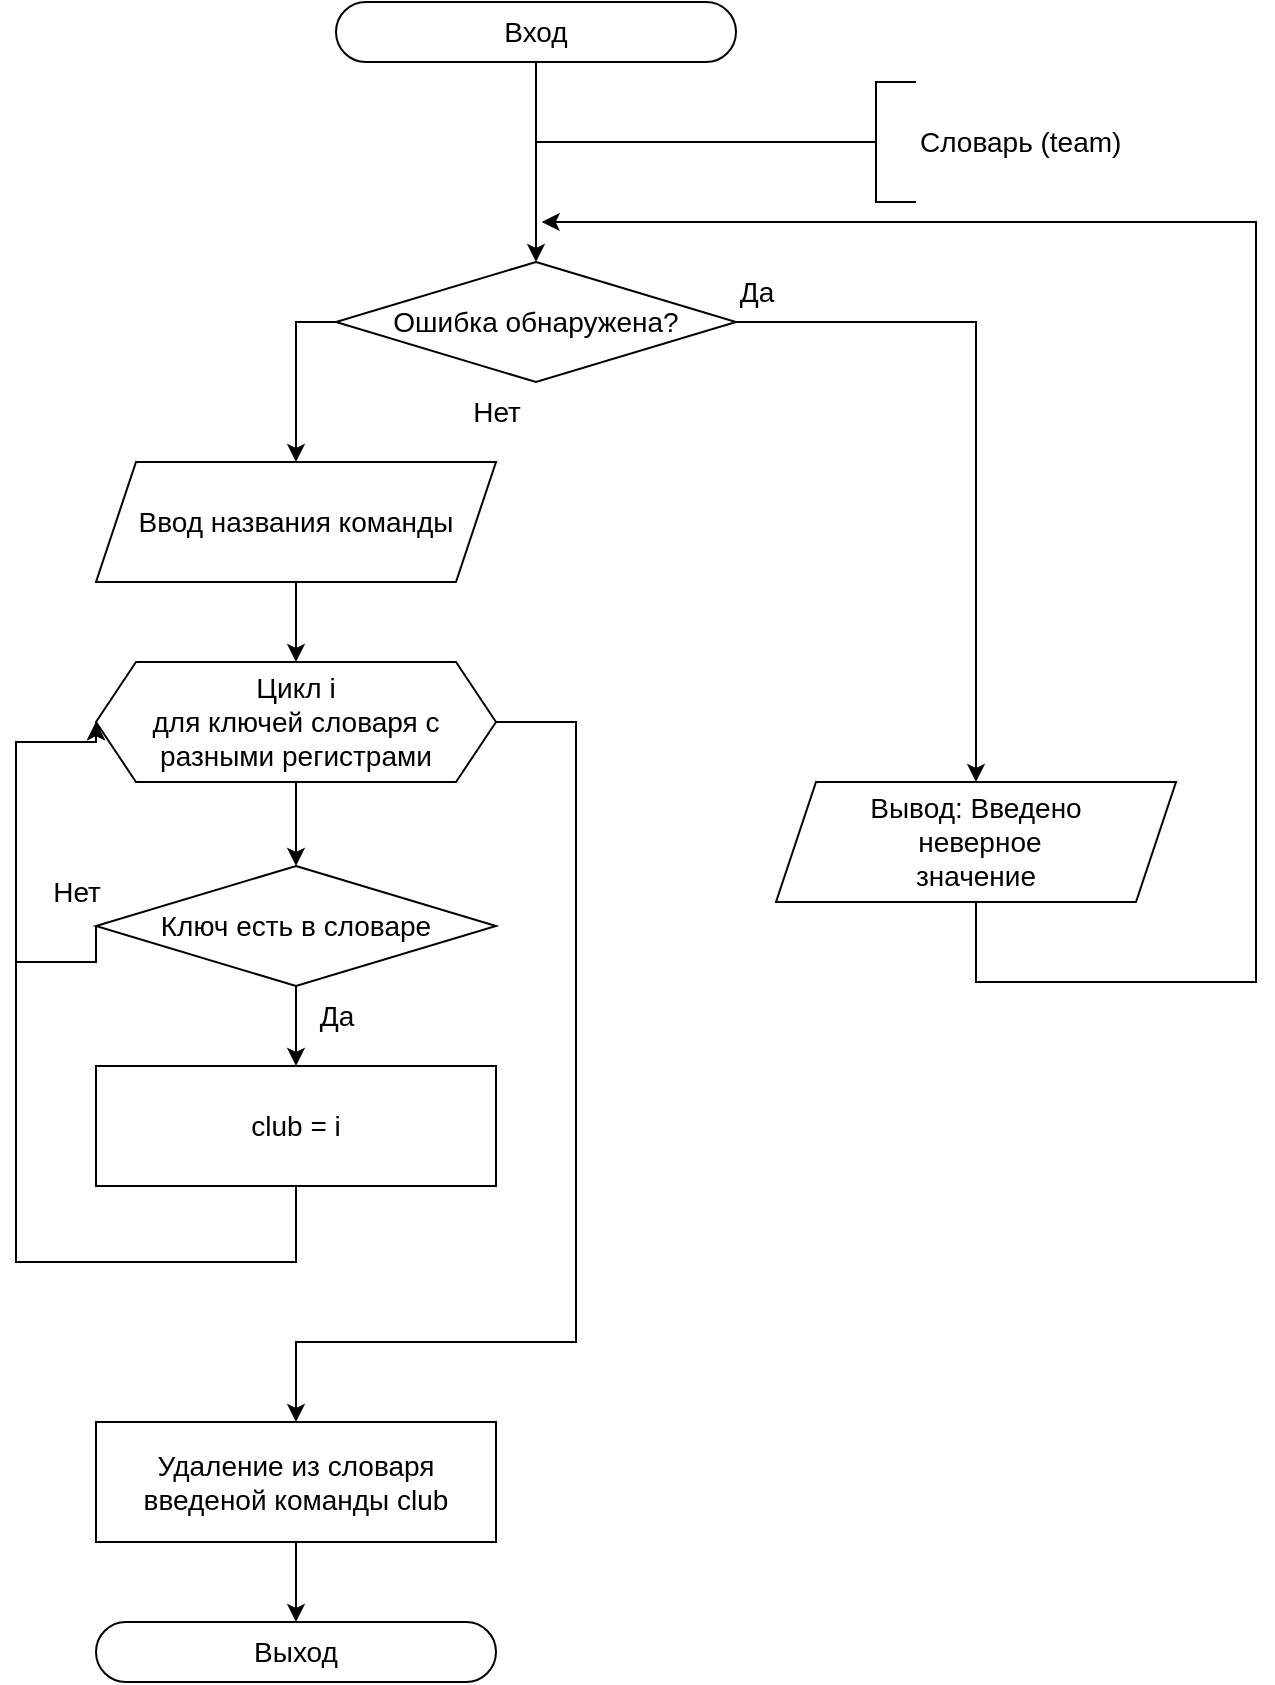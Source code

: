 <mxfile version="21.2.1" type="device">
  <diagram name="Страница 1" id="6tMGNJNM4NKZPwXtHnVI">
    <mxGraphModel dx="1703" dy="2359" grid="1" gridSize="10" guides="1" tooltips="1" connect="1" arrows="1" fold="1" page="1" pageScale="1" pageWidth="827" pageHeight="1169" math="0" shadow="0">
      <root>
        <mxCell id="0" />
        <mxCell id="1" parent="0" />
        <mxCell id="Q8PbNGjHBaHUHqc-n6fm-56" style="edgeStyle=orthogonalEdgeStyle;rounded=0;orthogonalLoop=1;jettySize=auto;html=1;entryX=0.5;entryY=0;entryDx=0;entryDy=0;fontSize=14;" parent="1" source="Q8PbNGjHBaHUHqc-n6fm-1" target="Q8PbNGjHBaHUHqc-n6fm-55" edge="1">
          <mxGeometry relative="1" as="geometry" />
        </mxCell>
        <mxCell id="Q8PbNGjHBaHUHqc-n6fm-1" value="Вход" style="rounded=1;whiteSpace=wrap;html=1;arcSize=50;fontSize=14;" parent="1" vertex="1">
          <mxGeometry x="100" y="-30" width="200" height="30" as="geometry" />
        </mxCell>
        <mxCell id="Q8PbNGjHBaHUHqc-n6fm-65" style="edgeStyle=orthogonalEdgeStyle;rounded=0;orthogonalLoop=1;jettySize=auto;html=1;endArrow=none;endFill=0;fontSize=14;" parent="1" source="Q8PbNGjHBaHUHqc-n6fm-6" edge="1">
          <mxGeometry relative="1" as="geometry">
            <mxPoint x="200" y="40" as="targetPoint" />
            <Array as="points">
              <mxPoint x="280" y="40" />
              <mxPoint x="280" y="40" />
            </Array>
          </mxGeometry>
        </mxCell>
        <mxCell id="Q8PbNGjHBaHUHqc-n6fm-6" value="Словарь (team)" style="strokeWidth=1;html=1;shape=mxgraph.flowchart.annotation_2;align=left;labelPosition=right;pointerEvents=1;fontSize=14;" parent="1" vertex="1">
          <mxGeometry x="350" y="10" width="40" height="60" as="geometry" />
        </mxCell>
        <mxCell id="Q8PbNGjHBaHUHqc-n6fm-44" style="edgeStyle=orthogonalEdgeStyle;rounded=0;orthogonalLoop=1;jettySize=auto;html=1;entryX=0.5;entryY=0;entryDx=0;entryDy=0;" parent="1" edge="1">
          <mxGeometry relative="1" as="geometry">
            <mxPoint x="200.0" y="260" as="sourcePoint" />
          </mxGeometry>
        </mxCell>
        <mxCell id="Q8PbNGjHBaHUHqc-n6fm-45" style="edgeStyle=orthogonalEdgeStyle;rounded=0;orthogonalLoop=1;jettySize=auto;html=1;entryX=0.5;entryY=0;entryDx=0;entryDy=0;" parent="1" edge="1">
          <mxGeometry relative="1" as="geometry">
            <mxPoint x="200.0" y="360" as="sourcePoint" />
          </mxGeometry>
        </mxCell>
        <mxCell id="Q8PbNGjHBaHUHqc-n6fm-53" style="edgeStyle=orthogonalEdgeStyle;rounded=0;orthogonalLoop=1;jettySize=auto;html=1;entryX=0.5;entryY=0;entryDx=0;entryDy=0;" parent="1" edge="1">
          <mxGeometry relative="1" as="geometry">
            <mxPoint x="200.0" y="460" as="sourcePoint" />
          </mxGeometry>
        </mxCell>
        <mxCell id="Q8PbNGjHBaHUHqc-n6fm-54" style="edgeStyle=orthogonalEdgeStyle;rounded=0;orthogonalLoop=1;jettySize=auto;html=1;" parent="1" edge="1">
          <mxGeometry relative="1" as="geometry">
            <mxPoint x="200.0" y="560" as="sourcePoint" />
          </mxGeometry>
        </mxCell>
        <mxCell id="Q8PbNGjHBaHUHqc-n6fm-50" style="edgeStyle=orthogonalEdgeStyle;rounded=0;orthogonalLoop=1;jettySize=auto;html=1;entryX=0.5;entryY=0;entryDx=0;entryDy=0;" parent="1" edge="1">
          <mxGeometry relative="1" as="geometry">
            <mxPoint x="200.0" y="660" as="sourcePoint" />
          </mxGeometry>
        </mxCell>
        <mxCell id="Q8PbNGjHBaHUHqc-n6fm-51" style="edgeStyle=orthogonalEdgeStyle;rounded=0;orthogonalLoop=1;jettySize=auto;html=1;entryX=0.5;entryY=0;entryDx=0;entryDy=0;" parent="1" edge="1">
          <mxGeometry relative="1" as="geometry">
            <mxPoint x="200.0" y="760" as="sourcePoint" />
          </mxGeometry>
        </mxCell>
        <mxCell id="Q8PbNGjHBaHUHqc-n6fm-52" style="edgeStyle=orthogonalEdgeStyle;rounded=0;orthogonalLoop=1;jettySize=auto;html=1;entryX=0;entryY=0.5;entryDx=0;entryDy=0;" parent="1" edge="1">
          <mxGeometry relative="1" as="geometry">
            <mxPoint x="100" y="630" as="targetPoint" />
            <Array as="points">
              <mxPoint x="200" y="880" />
              <mxPoint x="60" y="880" />
              <mxPoint x="60" y="630" />
            </Array>
          </mxGeometry>
        </mxCell>
        <mxCell id="Q8PbNGjHBaHUHqc-n6fm-80" style="edgeStyle=orthogonalEdgeStyle;rounded=0;orthogonalLoop=1;jettySize=auto;html=1;exitX=1;exitY=0.5;exitDx=0;exitDy=0;fontSize=14;" parent="1" source="Q8PbNGjHBaHUHqc-n6fm-55" target="Q8PbNGjHBaHUHqc-n6fm-62" edge="1">
          <mxGeometry relative="1" as="geometry" />
        </mxCell>
        <mxCell id="Q8PbNGjHBaHUHqc-n6fm-82" style="edgeStyle=orthogonalEdgeStyle;rounded=0;orthogonalLoop=1;jettySize=auto;html=1;entryX=0.5;entryY=0;entryDx=0;entryDy=0;fontSize=14;exitX=0;exitY=0.5;exitDx=0;exitDy=0;" parent="1" source="Q8PbNGjHBaHUHqc-n6fm-55" target="Q8PbNGjHBaHUHqc-n6fm-57" edge="1">
          <mxGeometry relative="1" as="geometry" />
        </mxCell>
        <mxCell id="Q8PbNGjHBaHUHqc-n6fm-55" value="Ошибка обнаружена?" style="rhombus;whiteSpace=wrap;html=1;fontSize=14;" parent="1" vertex="1">
          <mxGeometry x="100" y="100" width="200" height="60" as="geometry" />
        </mxCell>
        <mxCell id="Q8PbNGjHBaHUHqc-n6fm-86" style="edgeStyle=orthogonalEdgeStyle;rounded=0;orthogonalLoop=1;jettySize=auto;html=1;fontSize=14;" parent="1" source="Q8PbNGjHBaHUHqc-n6fm-57" edge="1">
          <mxGeometry relative="1" as="geometry">
            <mxPoint x="80" y="300" as="targetPoint" />
            <Array as="points">
              <mxPoint x="80" y="300" />
            </Array>
          </mxGeometry>
        </mxCell>
        <mxCell id="Q8PbNGjHBaHUHqc-n6fm-57" value="Ввод названия команды" style="shape=parallelogram;perimeter=parallelogramPerimeter;whiteSpace=wrap;html=1;fixedSize=1;fontSize=14;" parent="1" vertex="1">
          <mxGeometry x="-20" y="200" width="200" height="60" as="geometry" />
        </mxCell>
        <mxCell id="Q8PbNGjHBaHUHqc-n6fm-59" value="Нет" style="text;html=1;align=center;verticalAlign=middle;resizable=0;points=[];autosize=1;strokeColor=none;fillColor=none;fontSize=14;" parent="1" vertex="1">
          <mxGeometry x="155" y="160" width="50" height="30" as="geometry" />
        </mxCell>
        <mxCell id="Q8PbNGjHBaHUHqc-n6fm-85" style="edgeStyle=orthogonalEdgeStyle;rounded=0;orthogonalLoop=1;jettySize=auto;html=1;exitX=0.5;exitY=1;exitDx=0;exitDy=0;fontSize=14;" parent="1" source="Q8PbNGjHBaHUHqc-n6fm-62" edge="1">
          <mxGeometry relative="1" as="geometry">
            <mxPoint x="202.857" y="80" as="targetPoint" />
            <Array as="points">
              <mxPoint x="420" y="460" />
              <mxPoint x="560" y="460" />
              <mxPoint x="560" y="80" />
            </Array>
          </mxGeometry>
        </mxCell>
        <mxCell id="Q8PbNGjHBaHUHqc-n6fm-62" value="Вывод: Введено&lt;br style=&quot;font-size: 14px;&quot;&gt;&amp;nbsp;неверное&lt;br style=&quot;font-size: 14px;&quot;&gt;значение" style="shape=parallelogram;perimeter=parallelogramPerimeter;whiteSpace=wrap;html=1;fixedSize=1;fontSize=14;" parent="1" vertex="1">
          <mxGeometry x="320" y="360" width="200" height="60" as="geometry" />
        </mxCell>
        <mxCell id="Q8PbNGjHBaHUHqc-n6fm-83" value="Да" style="text;html=1;align=center;verticalAlign=middle;resizable=0;points=[];autosize=1;strokeColor=none;fillColor=none;fontSize=14;" parent="1" vertex="1">
          <mxGeometry x="290" y="100" width="40" height="30" as="geometry" />
        </mxCell>
        <mxCell id="Q8PbNGjHBaHUHqc-n6fm-101" style="edgeStyle=orthogonalEdgeStyle;rounded=0;orthogonalLoop=1;jettySize=auto;html=1;entryX=0.5;entryY=0;entryDx=0;entryDy=0;fontSize=15;" parent="1" target="Q8PbNGjHBaHUHqc-n6fm-100" edge="1">
          <mxGeometry relative="1" as="geometry">
            <mxPoint x="80" y="880" as="sourcePoint" />
          </mxGeometry>
        </mxCell>
        <mxCell id="Q8PbNGjHBaHUHqc-n6fm-117" style="edgeStyle=orthogonalEdgeStyle;rounded=0;orthogonalLoop=1;jettySize=auto;html=1;entryX=0.5;entryY=0;entryDx=0;entryDy=0;fontSize=15;" parent="1" target="Q8PbNGjHBaHUHqc-n6fm-35" edge="1">
          <mxGeometry relative="1" as="geometry">
            <Array as="points">
              <mxPoint x="260" y="650.0" />
              <mxPoint x="260" y="1511" />
            </Array>
            <mxPoint x="179.697" y="650.091" as="sourcePoint" />
          </mxGeometry>
        </mxCell>
        <mxCell id="Q8PbNGjHBaHUHqc-n6fm-116" style="edgeStyle=orthogonalEdgeStyle;rounded=0;orthogonalLoop=1;jettySize=auto;html=1;entryX=0;entryY=0.5;entryDx=0;entryDy=0;fontSize=15;" parent="1" source="Q8PbNGjHBaHUHqc-n6fm-114" edge="1">
          <mxGeometry relative="1" as="geometry">
            <Array as="points">
              <mxPoint x="80" y="1460" />
              <mxPoint x="-100" y="1460" />
              <mxPoint x="-100" y="650" />
            </Array>
            <mxPoint x="-20" y="650" as="targetPoint" />
          </mxGeometry>
        </mxCell>
        <mxCell id="wm96Qt1JqF1Xcq8qNvsb-9" style="edgeStyle=orthogonalEdgeStyle;rounded=0;orthogonalLoop=1;jettySize=auto;html=1;entryX=0.5;entryY=0;entryDx=0;entryDy=0;fontSize=14;" edge="1" parent="1" source="wm96Qt1JqF1Xcq8qNvsb-1" target="wm96Qt1JqF1Xcq8qNvsb-2">
          <mxGeometry relative="1" as="geometry" />
        </mxCell>
        <mxCell id="wm96Qt1JqF1Xcq8qNvsb-13" style="edgeStyle=orthogonalEdgeStyle;rounded=0;orthogonalLoop=1;jettySize=auto;html=1;exitX=1;exitY=0.5;exitDx=0;exitDy=0;fontSize=14;" edge="1" parent="1" source="wm96Qt1JqF1Xcq8qNvsb-1" target="wm96Qt1JqF1Xcq8qNvsb-12">
          <mxGeometry relative="1" as="geometry">
            <Array as="points">
              <mxPoint x="220" y="330" />
              <mxPoint x="220" y="640" />
              <mxPoint x="80" y="640" />
            </Array>
          </mxGeometry>
        </mxCell>
        <mxCell id="wm96Qt1JqF1Xcq8qNvsb-1" value="Цикл i &lt;br&gt;для ключей словаря с разными регистрами" style="shape=hexagon;perimeter=hexagonPerimeter2;whiteSpace=wrap;html=1;fixedSize=1;fontSize=14;" vertex="1" parent="1">
          <mxGeometry x="-20" y="300" width="200" height="60" as="geometry" />
        </mxCell>
        <mxCell id="wm96Qt1JqF1Xcq8qNvsb-6" style="edgeStyle=orthogonalEdgeStyle;rounded=0;orthogonalLoop=1;jettySize=auto;html=1;entryX=0.5;entryY=0;entryDx=0;entryDy=0;fontSize=14;" edge="1" parent="1" source="wm96Qt1JqF1Xcq8qNvsb-2" target="wm96Qt1JqF1Xcq8qNvsb-5">
          <mxGeometry relative="1" as="geometry" />
        </mxCell>
        <mxCell id="wm96Qt1JqF1Xcq8qNvsb-10" style="edgeStyle=orthogonalEdgeStyle;rounded=0;orthogonalLoop=1;jettySize=auto;html=1;entryX=0;entryY=0.5;entryDx=0;entryDy=0;exitX=0;exitY=0.5;exitDx=0;exitDy=0;fontSize=14;" edge="1" parent="1" source="wm96Qt1JqF1Xcq8qNvsb-2" target="wm96Qt1JqF1Xcq8qNvsb-1">
          <mxGeometry relative="1" as="geometry">
            <Array as="points">
              <mxPoint x="-60" y="450" />
              <mxPoint x="-60" y="340" />
            </Array>
          </mxGeometry>
        </mxCell>
        <mxCell id="wm96Qt1JqF1Xcq8qNvsb-2" value="Ключ есть в словаре" style="rhombus;whiteSpace=wrap;html=1;fontSize=14;" vertex="1" parent="1">
          <mxGeometry x="-20" y="402" width="200" height="60" as="geometry" />
        </mxCell>
        <mxCell id="wm96Qt1JqF1Xcq8qNvsb-8" style="edgeStyle=orthogonalEdgeStyle;rounded=0;orthogonalLoop=1;jettySize=auto;html=1;entryX=0;entryY=0.5;entryDx=0;entryDy=0;fontSize=14;" edge="1" parent="1" source="wm96Qt1JqF1Xcq8qNvsb-5" target="wm96Qt1JqF1Xcq8qNvsb-1">
          <mxGeometry relative="1" as="geometry">
            <Array as="points">
              <mxPoint x="80" y="600" />
              <mxPoint x="-60" y="600" />
              <mxPoint x="-60" y="340" />
              <mxPoint x="-20" y="340" />
            </Array>
          </mxGeometry>
        </mxCell>
        <mxCell id="wm96Qt1JqF1Xcq8qNvsb-5" value="club = i" style="rounded=0;whiteSpace=wrap;html=1;fontSize=14;" vertex="1" parent="1">
          <mxGeometry x="-20" y="502" width="200" height="60" as="geometry" />
        </mxCell>
        <mxCell id="wm96Qt1JqF1Xcq8qNvsb-7" value="Да" style="text;html=1;align=center;verticalAlign=middle;resizable=0;points=[];autosize=1;strokeColor=none;fillColor=none;fontSize=14;" vertex="1" parent="1">
          <mxGeometry x="80" y="462" width="40" height="30" as="geometry" />
        </mxCell>
        <mxCell id="wm96Qt1JqF1Xcq8qNvsb-11" value="Нет" style="text;html=1;align=center;verticalAlign=middle;resizable=0;points=[];autosize=1;strokeColor=none;fillColor=none;fontSize=14;" vertex="1" parent="1">
          <mxGeometry x="-55" y="400" width="50" height="30" as="geometry" />
        </mxCell>
        <mxCell id="wm96Qt1JqF1Xcq8qNvsb-15" style="edgeStyle=orthogonalEdgeStyle;rounded=0;orthogonalLoop=1;jettySize=auto;html=1;entryX=0.5;entryY=0;entryDx=0;entryDy=0;fontSize=14;" edge="1" parent="1" source="wm96Qt1JqF1Xcq8qNvsb-12" target="wm96Qt1JqF1Xcq8qNvsb-14">
          <mxGeometry relative="1" as="geometry" />
        </mxCell>
        <mxCell id="wm96Qt1JqF1Xcq8qNvsb-12" value="Удаление из словаря&lt;br style=&quot;font-size: 14px;&quot;&gt;введеной команды club" style="rounded=0;whiteSpace=wrap;html=1;fontSize=14;" vertex="1" parent="1">
          <mxGeometry x="-20" y="680" width="200" height="60" as="geometry" />
        </mxCell>
        <mxCell id="wm96Qt1JqF1Xcq8qNvsb-14" value="Выход" style="rounded=1;whiteSpace=wrap;html=1;arcSize=50;fontSize=14;" vertex="1" parent="1">
          <mxGeometry x="-20" y="780" width="200" height="30" as="geometry" />
        </mxCell>
      </root>
    </mxGraphModel>
  </diagram>
</mxfile>
